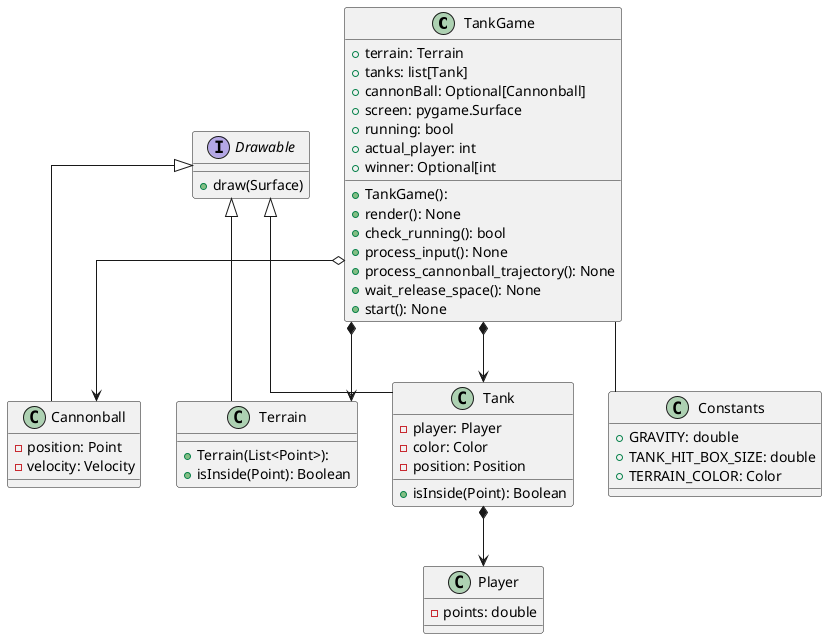 @startuml

top to bottom direction
skinparam linetype ortho

' Fco
class TankGame {
    + terrain: Terrain
    + tanks: list[Tank]
    + cannonBall: Optional[Cannonball]
    + screen: pygame.Surface
    + running: bool
    + actual_player: int
    + winner: Optional[int

    + TankGame():
    + render(): None
    + check_running(): bool
    + process_input(): None
    + process_cannonball_trajectory(): None
    + wait_release_space(): None
    + start(): None
}

class Cannonball extends Drawable {
    - position: Point
    - velocity: Velocity
}

interface Drawable {
    + draw(Surface)
}

class Terrain extends Drawable {
    + Terrain(List<Point>):
    + isInside(Point): Boolean
}

class Tank extends Drawable {
    - player: Player
    - color: Color
    - position: Position

    + isInside(Point): Boolean
}

class Player {
    - points: double
}

class Constants {
    + GRAVITY: double
    + TANK_HIT_BOX_SIZE: double
    + TERRAIN_COLOR: Color
}

TankGame -- Constants

TankGame *--> Tank
TankGame o--> Cannonball
TankGame *--> Terrain
Tank *--> Player

@enduml